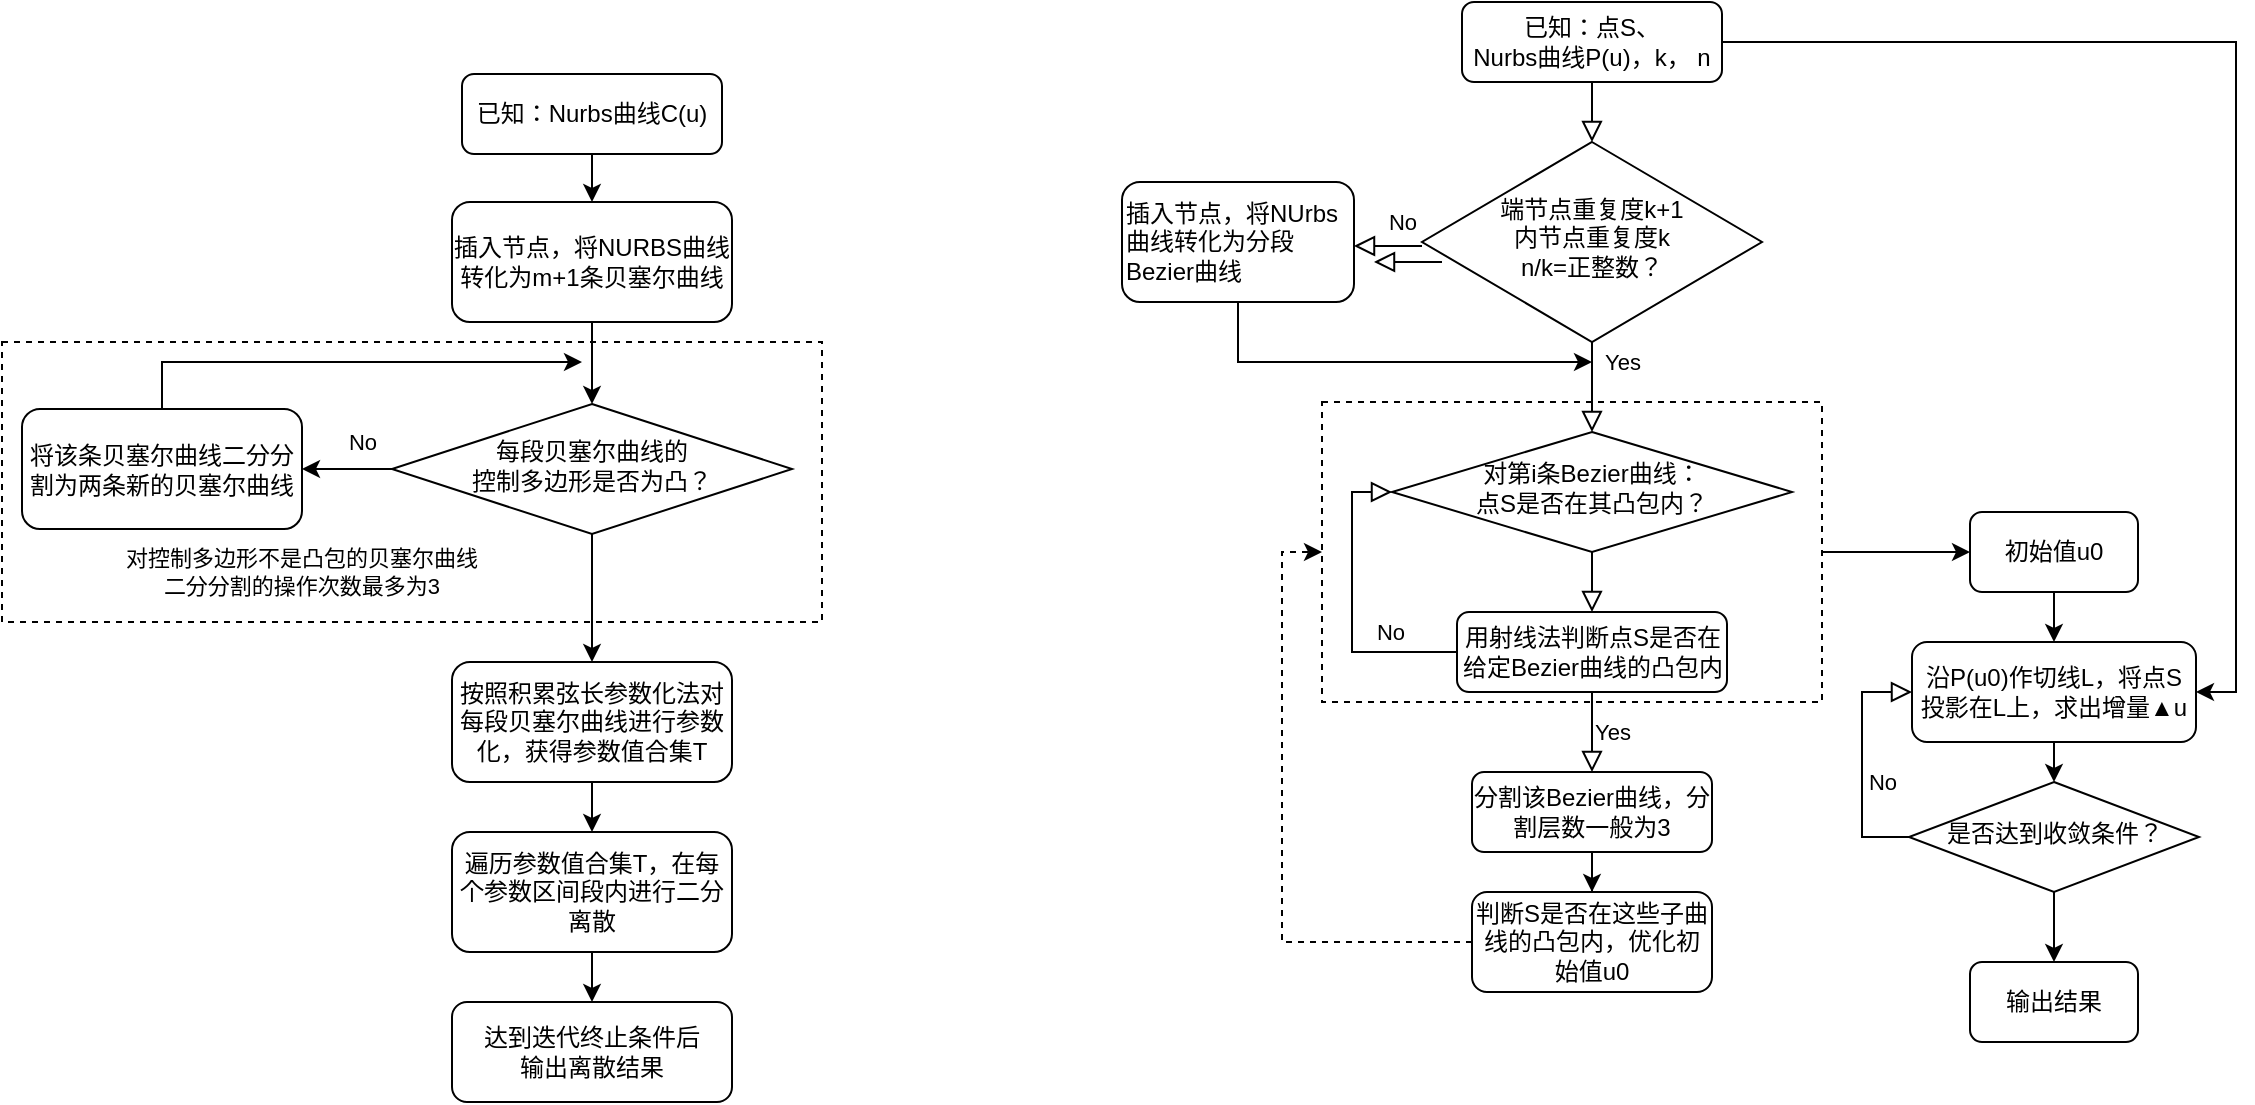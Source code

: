 <mxfile version="21.6.1" type="github">
  <diagram id="C5RBs43oDa-KdzZeNtuy" name="Page-1">
    <mxGraphModel dx="2251" dy="759" grid="1" gridSize="10" guides="1" tooltips="1" connect="1" arrows="1" fold="1" page="1" pageScale="1" pageWidth="827" pageHeight="1169" math="0" shadow="0">
      <root>
        <mxCell id="WIyWlLk6GJQsqaUBKTNV-0" />
        <mxCell id="WIyWlLk6GJQsqaUBKTNV-1" parent="WIyWlLk6GJQsqaUBKTNV-0" />
        <mxCell id="WIyWlLk6GJQsqaUBKTNV-2" value="" style="rounded=0;html=1;jettySize=auto;orthogonalLoop=1;fontSize=11;endArrow=block;endFill=0;endSize=8;strokeWidth=1;shadow=0;labelBackgroundColor=none;edgeStyle=orthogonalEdgeStyle;" parent="WIyWlLk6GJQsqaUBKTNV-1" source="WIyWlLk6GJQsqaUBKTNV-3" target="WIyWlLk6GJQsqaUBKTNV-6" edge="1">
          <mxGeometry relative="1" as="geometry" />
        </mxCell>
        <mxCell id="XZnrxidHfEG2WqIlhOVC-12" style="edgeStyle=orthogonalEdgeStyle;rounded=0;orthogonalLoop=1;jettySize=auto;html=1;exitX=1;exitY=0.5;exitDx=0;exitDy=0;entryX=1;entryY=0.5;entryDx=0;entryDy=0;" parent="WIyWlLk6GJQsqaUBKTNV-1" source="WIyWlLk6GJQsqaUBKTNV-3" target="XZnrxidHfEG2WqIlhOVC-11" edge="1">
          <mxGeometry relative="1" as="geometry" />
        </mxCell>
        <mxCell id="WIyWlLk6GJQsqaUBKTNV-3" value="已知：点S、&lt;br&gt;Nurbs曲线P(u)，k， n" style="rounded=1;whiteSpace=wrap;html=1;fontSize=12;glass=0;strokeWidth=1;shadow=0;" parent="WIyWlLk6GJQsqaUBKTNV-1" vertex="1">
          <mxGeometry x="150" y="80" width="130" height="40" as="geometry" />
        </mxCell>
        <mxCell id="WIyWlLk6GJQsqaUBKTNV-4" value="Yes" style="rounded=0;html=1;jettySize=auto;orthogonalLoop=1;fontSize=11;endArrow=block;endFill=0;endSize=8;strokeWidth=1;shadow=0;labelBackgroundColor=none;edgeStyle=orthogonalEdgeStyle;" parent="WIyWlLk6GJQsqaUBKTNV-1" source="WIyWlLk6GJQsqaUBKTNV-6" target="WIyWlLk6GJQsqaUBKTNV-10" edge="1">
          <mxGeometry x="-0.556" y="15" relative="1" as="geometry">
            <mxPoint as="offset" />
          </mxGeometry>
        </mxCell>
        <mxCell id="WIyWlLk6GJQsqaUBKTNV-5" value="No" style="edgeStyle=orthogonalEdgeStyle;rounded=0;html=1;jettySize=auto;orthogonalLoop=1;fontSize=11;endArrow=block;endFill=0;endSize=8;strokeWidth=1;shadow=0;labelBackgroundColor=none;" parent="WIyWlLk6GJQsqaUBKTNV-1" edge="1">
          <mxGeometry x="1" y="506" relative="1" as="geometry">
            <mxPoint x="-496" y="-408" as="offset" />
            <mxPoint x="130" y="202" as="sourcePoint" />
            <mxPoint x="96" y="202" as="targetPoint" />
          </mxGeometry>
        </mxCell>
        <mxCell id="WIyWlLk6GJQsqaUBKTNV-6" value="端节点重复度k+1&lt;br&gt;内节点重复度k&lt;br&gt;n/k=正整数？" style="rhombus;whiteSpace=wrap;html=1;shadow=0;fontFamily=Helvetica;fontSize=12;align=center;strokeWidth=1;spacing=6;spacingTop=-4;" parent="WIyWlLk6GJQsqaUBKTNV-1" vertex="1">
          <mxGeometry x="130" y="150" width="170" height="100" as="geometry" />
        </mxCell>
        <mxCell id="XZnrxidHfEG2WqIlhOVC-3" style="edgeStyle=orthogonalEdgeStyle;rounded=0;orthogonalLoop=1;jettySize=auto;html=1;exitX=0.5;exitY=1;exitDx=0;exitDy=0;" parent="WIyWlLk6GJQsqaUBKTNV-1" source="WIyWlLk6GJQsqaUBKTNV-7" edge="1">
          <mxGeometry relative="1" as="geometry">
            <mxPoint x="215" y="260" as="targetPoint" />
            <Array as="points">
              <mxPoint x="38" y="260" />
            </Array>
          </mxGeometry>
        </mxCell>
        <mxCell id="WIyWlLk6GJQsqaUBKTNV-7" value="插入节点，将NUrbs曲线转化为分段Bezier曲线" style="rounded=1;whiteSpace=wrap;html=1;fontSize=12;glass=0;strokeWidth=1;shadow=0;align=left;" parent="WIyWlLk6GJQsqaUBKTNV-1" vertex="1">
          <mxGeometry x="-20" y="170" width="116" height="60" as="geometry" />
        </mxCell>
        <mxCell id="WIyWlLk6GJQsqaUBKTNV-8" value="" style="rounded=0;html=1;jettySize=auto;orthogonalLoop=1;fontSize=11;endArrow=block;endFill=0;endSize=8;strokeWidth=1;shadow=0;labelBackgroundColor=none;edgeStyle=orthogonalEdgeStyle;" parent="WIyWlLk6GJQsqaUBKTNV-1" source="WIyWlLk6GJQsqaUBKTNV-10" target="WIyWlLk6GJQsqaUBKTNV-11" edge="1">
          <mxGeometry x="0.333" y="20" relative="1" as="geometry">
            <mxPoint as="offset" />
          </mxGeometry>
        </mxCell>
        <mxCell id="WIyWlLk6GJQsqaUBKTNV-9" value="Yes" style="edgeStyle=orthogonalEdgeStyle;rounded=0;html=1;jettySize=auto;orthogonalLoop=1;fontSize=11;endArrow=block;endFill=0;endSize=8;strokeWidth=1;shadow=0;labelBackgroundColor=none;exitX=0.5;exitY=1;exitDx=0;exitDy=0;" parent="WIyWlLk6GJQsqaUBKTNV-1" source="WIyWlLk6GJQsqaUBKTNV-11" target="WIyWlLk6GJQsqaUBKTNV-12" edge="1">
          <mxGeometry y="10" relative="1" as="geometry">
            <mxPoint as="offset" />
            <mxPoint x="299.97" y="435" as="sourcePoint" />
          </mxGeometry>
        </mxCell>
        <mxCell id="WIyWlLk6GJQsqaUBKTNV-10" value="对第i条Bezier曲线：&lt;br&gt;点S是否在其凸包内？" style="rhombus;whiteSpace=wrap;html=1;shadow=0;fontFamily=Helvetica;fontSize=12;align=center;strokeWidth=1;spacing=6;spacingTop=-4;" parent="WIyWlLk6GJQsqaUBKTNV-1" vertex="1">
          <mxGeometry x="115" y="295" width="200" height="60" as="geometry" />
        </mxCell>
        <mxCell id="WIyWlLk6GJQsqaUBKTNV-11" value="用射线法判断点S是否在给定Bezier曲线的凸包内" style="rounded=1;whiteSpace=wrap;html=1;fontSize=12;glass=0;strokeWidth=1;shadow=0;" parent="WIyWlLk6GJQsqaUBKTNV-1" vertex="1">
          <mxGeometry x="147.5" y="385" width="135" height="40" as="geometry" />
        </mxCell>
        <mxCell id="XZnrxidHfEG2WqIlhOVC-6" value="" style="edgeStyle=orthogonalEdgeStyle;rounded=0;orthogonalLoop=1;jettySize=auto;html=1;" parent="WIyWlLk6GJQsqaUBKTNV-1" source="WIyWlLk6GJQsqaUBKTNV-12" target="XZnrxidHfEG2WqIlhOVC-4" edge="1">
          <mxGeometry relative="1" as="geometry" />
        </mxCell>
        <mxCell id="WIyWlLk6GJQsqaUBKTNV-12" value="分割该Bezier曲线，分割层数一般为3" style="rounded=1;whiteSpace=wrap;html=1;fontSize=12;glass=0;strokeWidth=1;shadow=0;" parent="WIyWlLk6GJQsqaUBKTNV-1" vertex="1">
          <mxGeometry x="155" y="465" width="120" height="40" as="geometry" />
        </mxCell>
        <mxCell id="XZnrxidHfEG2WqIlhOVC-1" value="No" style="edgeStyle=orthogonalEdgeStyle;rounded=0;html=1;jettySize=auto;orthogonalLoop=1;fontSize=11;endArrow=block;endFill=0;endSize=8;strokeWidth=1;shadow=0;labelBackgroundColor=none;exitX=0;exitY=0.5;exitDx=0;exitDy=0;entryX=0;entryY=0.5;entryDx=0;entryDy=0;" parent="WIyWlLk6GJQsqaUBKTNV-1" source="WIyWlLk6GJQsqaUBKTNV-11" target="WIyWlLk6GJQsqaUBKTNV-10" edge="1">
          <mxGeometry x="-0.555" y="-10" relative="1" as="geometry">
            <mxPoint as="offset" />
            <mxPoint x="119.97" y="385" as="sourcePoint" />
            <mxPoint x="175.97" y="385" as="targetPoint" />
          </mxGeometry>
        </mxCell>
        <mxCell id="XZnrxidHfEG2WqIlhOVC-8" style="edgeStyle=orthogonalEdgeStyle;rounded=0;orthogonalLoop=1;jettySize=auto;html=1;exitX=0;exitY=0.5;exitDx=0;exitDy=0;entryX=0;entryY=0.5;entryDx=0;entryDy=0;dashed=1;" parent="WIyWlLk6GJQsqaUBKTNV-1" source="XZnrxidHfEG2WqIlhOVC-4" target="XZnrxidHfEG2WqIlhOVC-7" edge="1">
          <mxGeometry relative="1" as="geometry" />
        </mxCell>
        <mxCell id="XZnrxidHfEG2WqIlhOVC-4" value="判断S是否在这些子曲线的凸包内，优化初始值u0" style="rounded=1;whiteSpace=wrap;html=1;fontSize=12;glass=0;strokeWidth=1;shadow=0;" parent="WIyWlLk6GJQsqaUBKTNV-1" vertex="1">
          <mxGeometry x="155" y="525" width="120" height="50" as="geometry" />
        </mxCell>
        <mxCell id="XZnrxidHfEG2WqIlhOVC-10" value="" style="edgeStyle=orthogonalEdgeStyle;rounded=0;orthogonalLoop=1;jettySize=auto;html=1;" parent="WIyWlLk6GJQsqaUBKTNV-1" source="XZnrxidHfEG2WqIlhOVC-7" target="XZnrxidHfEG2WqIlhOVC-9" edge="1">
          <mxGeometry relative="1" as="geometry" />
        </mxCell>
        <mxCell id="XZnrxidHfEG2WqIlhOVC-7" value="" style="rounded=0;whiteSpace=wrap;html=1;fillColor=none;dashed=1;" parent="WIyWlLk6GJQsqaUBKTNV-1" vertex="1">
          <mxGeometry x="80" y="280" width="250" height="150" as="geometry" />
        </mxCell>
        <mxCell id="XZnrxidHfEG2WqIlhOVC-13" style="edgeStyle=orthogonalEdgeStyle;rounded=0;orthogonalLoop=1;jettySize=auto;html=1;exitX=0.5;exitY=1;exitDx=0;exitDy=0;entryX=0.5;entryY=0;entryDx=0;entryDy=0;" parent="WIyWlLk6GJQsqaUBKTNV-1" source="XZnrxidHfEG2WqIlhOVC-9" target="XZnrxidHfEG2WqIlhOVC-11" edge="1">
          <mxGeometry relative="1" as="geometry" />
        </mxCell>
        <mxCell id="XZnrxidHfEG2WqIlhOVC-9" value="初始值u0" style="rounded=1;whiteSpace=wrap;html=1;fontSize=12;glass=0;strokeWidth=1;shadow=0;" parent="WIyWlLk6GJQsqaUBKTNV-1" vertex="1">
          <mxGeometry x="404" y="335" width="84" height="40" as="geometry" />
        </mxCell>
        <mxCell id="XZnrxidHfEG2WqIlhOVC-15" style="edgeStyle=orthogonalEdgeStyle;rounded=0;orthogonalLoop=1;jettySize=auto;html=1;exitX=0.5;exitY=1;exitDx=0;exitDy=0;entryX=0.5;entryY=0;entryDx=0;entryDy=0;" parent="WIyWlLk6GJQsqaUBKTNV-1" source="XZnrxidHfEG2WqIlhOVC-11" target="XZnrxidHfEG2WqIlhOVC-14" edge="1">
          <mxGeometry relative="1" as="geometry" />
        </mxCell>
        <mxCell id="XZnrxidHfEG2WqIlhOVC-11" value="沿P(u0)作切线L，将点S投影在L上，求出增量▲u" style="rounded=1;whiteSpace=wrap;html=1;fontSize=12;glass=0;strokeWidth=1;shadow=0;" parent="WIyWlLk6GJQsqaUBKTNV-1" vertex="1">
          <mxGeometry x="375" y="400" width="142" height="50" as="geometry" />
        </mxCell>
        <mxCell id="XZnrxidHfEG2WqIlhOVC-19" value="" style="edgeStyle=orthogonalEdgeStyle;rounded=0;orthogonalLoop=1;jettySize=auto;html=1;" parent="WIyWlLk6GJQsqaUBKTNV-1" source="XZnrxidHfEG2WqIlhOVC-14" target="XZnrxidHfEG2WqIlhOVC-18" edge="1">
          <mxGeometry relative="1" as="geometry" />
        </mxCell>
        <mxCell id="XZnrxidHfEG2WqIlhOVC-14" value="是否达到收敛条件？" style="rhombus;whiteSpace=wrap;html=1;shadow=0;fontFamily=Helvetica;fontSize=12;align=center;strokeWidth=1;spacing=6;spacingTop=-4;" parent="WIyWlLk6GJQsqaUBKTNV-1" vertex="1">
          <mxGeometry x="373.5" y="470" width="145" height="55" as="geometry" />
        </mxCell>
        <mxCell id="XZnrxidHfEG2WqIlhOVC-17" value="No" style="edgeStyle=orthogonalEdgeStyle;rounded=0;html=1;jettySize=auto;orthogonalLoop=1;fontSize=11;endArrow=block;endFill=0;endSize=8;strokeWidth=1;shadow=0;labelBackgroundColor=none;exitX=0;exitY=0.5;exitDx=0;exitDy=0;entryX=0;entryY=0.5;entryDx=0;entryDy=0;" parent="WIyWlLk6GJQsqaUBKTNV-1" source="XZnrxidHfEG2WqIlhOVC-14" target="XZnrxidHfEG2WqIlhOVC-11" edge="1">
          <mxGeometry x="-0.157" y="-10" relative="1" as="geometry">
            <mxPoint as="offset" />
            <mxPoint x="424" y="230" as="sourcePoint" />
            <mxPoint x="390" y="230" as="targetPoint" />
            <Array as="points">
              <mxPoint x="350" y="497" />
              <mxPoint x="350" y="425" />
            </Array>
          </mxGeometry>
        </mxCell>
        <mxCell id="XZnrxidHfEG2WqIlhOVC-18" value="输出结果" style="rounded=1;whiteSpace=wrap;html=1;fontSize=12;glass=0;strokeWidth=1;shadow=0;" parent="WIyWlLk6GJQsqaUBKTNV-1" vertex="1">
          <mxGeometry x="404" y="560" width="84" height="40" as="geometry" />
        </mxCell>
        <mxCell id="uBomitbFG4ltec037NGh-8" value="" style="edgeStyle=orthogonalEdgeStyle;rounded=0;orthogonalLoop=1;jettySize=auto;html=1;" edge="1" parent="WIyWlLk6GJQsqaUBKTNV-1" source="uBomitbFG4ltec037NGh-0" target="uBomitbFG4ltec037NGh-1">
          <mxGeometry relative="1" as="geometry" />
        </mxCell>
        <mxCell id="uBomitbFG4ltec037NGh-0" value="已知：Nurbs曲线C(u)" style="rounded=1;whiteSpace=wrap;html=1;fontSize=12;glass=0;strokeWidth=1;shadow=0;" vertex="1" parent="WIyWlLk6GJQsqaUBKTNV-1">
          <mxGeometry x="-350" y="116" width="130" height="40" as="geometry" />
        </mxCell>
        <mxCell id="uBomitbFG4ltec037NGh-6" value="" style="edgeStyle=orthogonalEdgeStyle;rounded=0;orthogonalLoop=1;jettySize=auto;html=1;" edge="1" parent="WIyWlLk6GJQsqaUBKTNV-1" source="uBomitbFG4ltec037NGh-1" target="uBomitbFG4ltec037NGh-3">
          <mxGeometry relative="1" as="geometry" />
        </mxCell>
        <mxCell id="uBomitbFG4ltec037NGh-1" value="插入节点，将NURBS曲线转化为m+1条贝塞尔曲线" style="rounded=1;whiteSpace=wrap;html=1;fontSize=12;glass=0;strokeWidth=1;shadow=0;" vertex="1" parent="WIyWlLk6GJQsqaUBKTNV-1">
          <mxGeometry x="-355" y="180" width="140" height="60" as="geometry" />
        </mxCell>
        <mxCell id="uBomitbFG4ltec037NGh-11" value="" style="edgeStyle=orthogonalEdgeStyle;rounded=0;orthogonalLoop=1;jettySize=auto;html=1;" edge="1" parent="WIyWlLk6GJQsqaUBKTNV-1" source="uBomitbFG4ltec037NGh-3" target="uBomitbFG4ltec037NGh-10">
          <mxGeometry relative="1" as="geometry" />
        </mxCell>
        <mxCell id="uBomitbFG4ltec037NGh-16" value="" style="edgeStyle=orthogonalEdgeStyle;rounded=0;orthogonalLoop=1;jettySize=auto;html=1;" edge="1" parent="WIyWlLk6GJQsqaUBKTNV-1" source="uBomitbFG4ltec037NGh-3" target="uBomitbFG4ltec037NGh-15">
          <mxGeometry relative="1" as="geometry" />
        </mxCell>
        <mxCell id="uBomitbFG4ltec037NGh-3" value="每段贝塞尔曲线的&lt;br&gt;控制多边形是否为凸？" style="rhombus;whiteSpace=wrap;html=1;shadow=0;fontFamily=Helvetica;fontSize=12;align=center;strokeWidth=1;spacing=6;spacingTop=-4;" vertex="1" parent="WIyWlLk6GJQsqaUBKTNV-1">
          <mxGeometry x="-385" y="281" width="200" height="65" as="geometry" />
        </mxCell>
        <mxCell id="uBomitbFG4ltec037NGh-9" value="No" style="edgeStyle=orthogonalEdgeStyle;rounded=0;html=1;jettySize=auto;orthogonalLoop=1;fontSize=11;endArrow=block;endFill=0;endSize=8;strokeWidth=1;shadow=0;labelBackgroundColor=none;" edge="1" parent="WIyWlLk6GJQsqaUBKTNV-1">
          <mxGeometry x="0.176" y="-20" relative="1" as="geometry">
            <mxPoint as="offset" />
            <mxPoint x="140" y="210" as="sourcePoint" />
            <mxPoint x="106" y="210" as="targetPoint" />
          </mxGeometry>
        </mxCell>
        <mxCell id="uBomitbFG4ltec037NGh-13" style="edgeStyle=orthogonalEdgeStyle;rounded=0;orthogonalLoop=1;jettySize=auto;html=1;exitX=0.5;exitY=0;exitDx=0;exitDy=0;" edge="1" parent="WIyWlLk6GJQsqaUBKTNV-1" source="uBomitbFG4ltec037NGh-10">
          <mxGeometry relative="1" as="geometry">
            <mxPoint x="-290" y="260" as="targetPoint" />
            <Array as="points">
              <mxPoint x="-500" y="260" />
            </Array>
          </mxGeometry>
        </mxCell>
        <mxCell id="uBomitbFG4ltec037NGh-10" value="将该条贝塞尔曲线二分分割为两条新的贝塞尔曲线" style="rounded=1;whiteSpace=wrap;html=1;fontSize=12;glass=0;strokeWidth=1;shadow=0;" vertex="1" parent="WIyWlLk6GJQsqaUBKTNV-1">
          <mxGeometry x="-570" y="283.5" width="140" height="60" as="geometry" />
        </mxCell>
        <mxCell id="uBomitbFG4ltec037NGh-18" value="" style="edgeStyle=orthogonalEdgeStyle;rounded=0;orthogonalLoop=1;jettySize=auto;html=1;" edge="1" parent="WIyWlLk6GJQsqaUBKTNV-1" source="uBomitbFG4ltec037NGh-15" target="uBomitbFG4ltec037NGh-17">
          <mxGeometry relative="1" as="geometry" />
        </mxCell>
        <mxCell id="uBomitbFG4ltec037NGh-15" value="按照积累弦长参数化法对每段贝塞尔曲线进行参数化，获得参数值合集T" style="rounded=1;whiteSpace=wrap;html=1;fontSize=12;glass=0;strokeWidth=1;shadow=0;" vertex="1" parent="WIyWlLk6GJQsqaUBKTNV-1">
          <mxGeometry x="-355" y="410" width="140" height="60" as="geometry" />
        </mxCell>
        <mxCell id="uBomitbFG4ltec037NGh-20" value="" style="edgeStyle=orthogonalEdgeStyle;rounded=0;orthogonalLoop=1;jettySize=auto;html=1;" edge="1" parent="WIyWlLk6GJQsqaUBKTNV-1" source="uBomitbFG4ltec037NGh-17" target="uBomitbFG4ltec037NGh-19">
          <mxGeometry relative="1" as="geometry" />
        </mxCell>
        <mxCell id="uBomitbFG4ltec037NGh-17" value="遍历参数值合集T，在每个参数区间段内进行二分离散" style="rounded=1;whiteSpace=wrap;html=1;fontSize=12;glass=0;strokeWidth=1;shadow=0;" vertex="1" parent="WIyWlLk6GJQsqaUBKTNV-1">
          <mxGeometry x="-355" y="495" width="140" height="60" as="geometry" />
        </mxCell>
        <mxCell id="uBomitbFG4ltec037NGh-19" value="达到迭代终止条件后&lt;br&gt;输出离散结果" style="rounded=1;whiteSpace=wrap;html=1;fontSize=12;glass=0;strokeWidth=1;shadow=0;" vertex="1" parent="WIyWlLk6GJQsqaUBKTNV-1">
          <mxGeometry x="-355" y="580" width="140" height="50" as="geometry" />
        </mxCell>
        <mxCell id="uBomitbFG4ltec037NGh-21" value="" style="rounded=0;whiteSpace=wrap;html=1;fillColor=none;dashed=1;" vertex="1" parent="WIyWlLk6GJQsqaUBKTNV-1">
          <mxGeometry x="-580" y="250" width="410" height="140" as="geometry" />
        </mxCell>
        <mxCell id="uBomitbFG4ltec037NGh-22" value="&lt;font style=&quot;font-size: 11px;&quot;&gt;对控制多边形不是凸包的贝塞尔曲线&lt;br&gt;二分分割的操作次数最多为3&lt;/font&gt;" style="rounded=0;whiteSpace=wrap;html=1;gradientColor=default;fillColor=none;strokeColor=none;fontSize=9;" vertex="1" parent="WIyWlLk6GJQsqaUBKTNV-1">
          <mxGeometry x="-530" y="335" width="200" height="60" as="geometry" />
        </mxCell>
      </root>
    </mxGraphModel>
  </diagram>
</mxfile>
